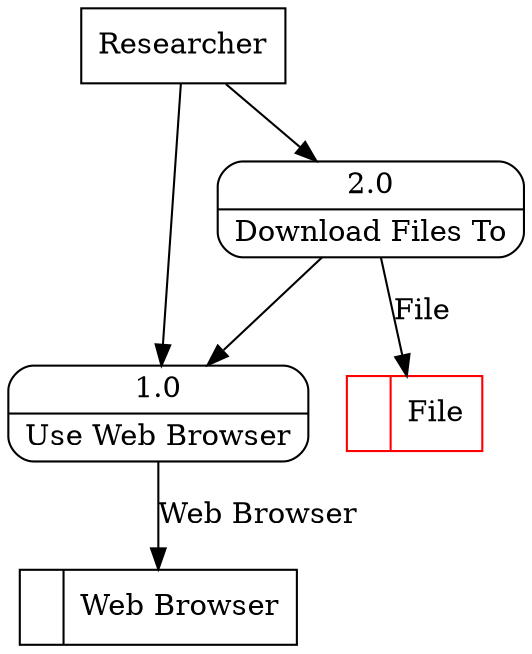digraph dfd2{ 
node[shape=record]
200 [label="<f0>  |<f1> Web Browser " ];
201 [label="<f0>  |<f1> File " color=red];
202 [label="Researcher" shape=box];
203 [label="{<f0> 1.0|<f1> Use Web Browser }" shape=Mrecord];
204 [label="{<f0> 2.0|<f1> Download Files To }" shape=Mrecord];
202 -> 203
202 -> 204
203 -> 200 [label="Web Browser"]
204 -> 203
204 -> 201 [label="File"]
}